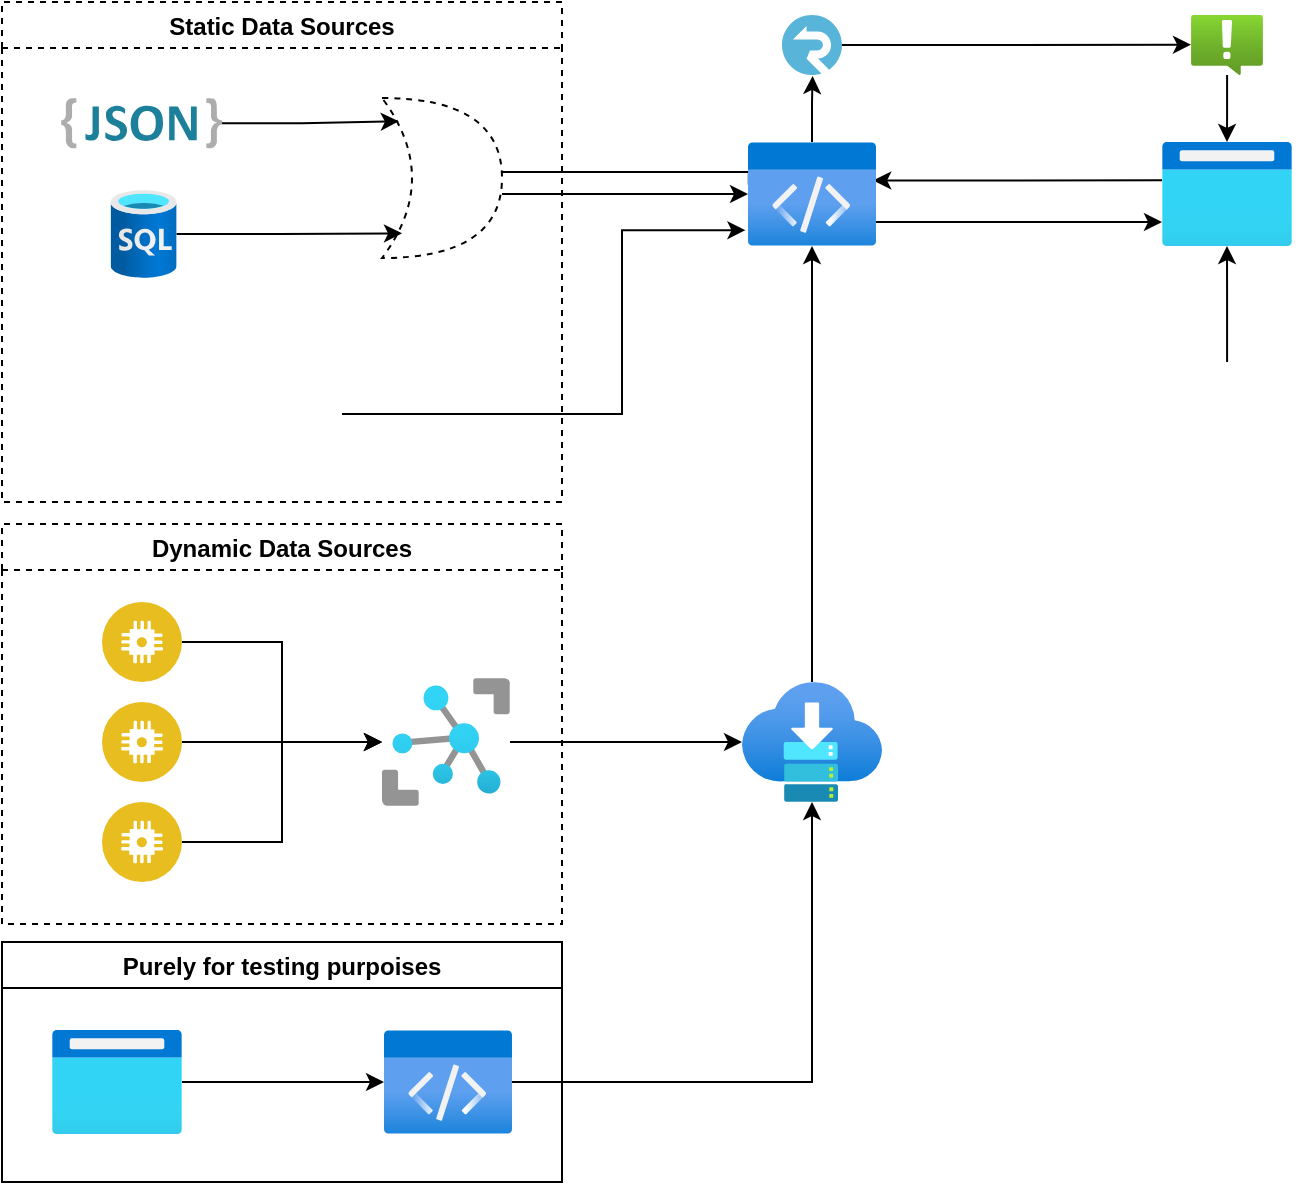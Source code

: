 <mxfile>
    <diagram id="Bc_sV-d-3tgs0W5vVKO6" name="Page-1">
        <mxGraphModel dx="410" dy="679" grid="1" gridSize="10" guides="1" tooltips="1" connect="1" arrows="1" fold="1" page="1" pageScale="1" pageWidth="1169" pageHeight="827" math="0" shadow="0">
            <root>
                <mxCell id="0"/>
                <mxCell id="1" parent="0"/>
                <mxCell id="62" style="edgeStyle=orthogonalEdgeStyle;rounded=0;orthogonalLoop=1;jettySize=auto;html=1;entryX=0.978;entryY=0.485;entryDx=0;entryDy=0;entryPerimeter=0;" parent="1" edge="1">
                    <mxGeometry relative="1" as="geometry">
                        <mxPoint x="620" y="129.167" as="sourcePoint"/>
                        <mxPoint x="475.592" y="129.22" as="targetPoint"/>
                        <Array as="points">
                            <mxPoint x="549" y="130"/>
                        </Array>
                    </mxGeometry>
                </mxCell>
                <mxCell id="2" value="" style="aspect=fixed;html=1;points=[];align=center;image;fontSize=12;image=img/lib/azure2/general/Browser.svg;" parent="1" vertex="1">
                    <mxGeometry x="620" y="110" width="65" height="52" as="geometry"/>
                </mxCell>
                <mxCell id="48" style="edgeStyle=orthogonalEdgeStyle;rounded=0;orthogonalLoop=1;jettySize=auto;html=1;" parent="1" source="4" target="5" edge="1">
                    <mxGeometry relative="1" as="geometry"/>
                </mxCell>
                <mxCell id="4" value="" style="aspect=fixed;html=1;points=[];align=center;image;fontSize=12;image=img/lib/azure2/general/Service_Bus.svg;" parent="1" vertex="1">
                    <mxGeometry x="410" y="380" width="70" height="60" as="geometry"/>
                </mxCell>
                <mxCell id="32" style="edgeStyle=orthogonalEdgeStyle;rounded=0;orthogonalLoop=1;jettySize=auto;html=1;entryX=0.51;entryY=1.016;entryDx=0;entryDy=0;entryPerimeter=0;" parent="1" source="5" target="9" edge="1">
                    <mxGeometry relative="1" as="geometry"/>
                </mxCell>
                <mxCell id="37" style="edgeStyle=orthogonalEdgeStyle;rounded=0;orthogonalLoop=1;jettySize=auto;html=1;" parent="1" source="5" target="2" edge="1">
                    <mxGeometry relative="1" as="geometry">
                        <Array as="points">
                            <mxPoint x="570" y="150"/>
                            <mxPoint x="570" y="150"/>
                        </Array>
                    </mxGeometry>
                </mxCell>
                <mxCell id="57" style="edgeStyle=orthogonalEdgeStyle;rounded=0;orthogonalLoop=1;jettySize=auto;html=1;exitX=0.006;exitY=0.41;exitDx=0;exitDy=0;exitPerimeter=0;" parent="1" source="5" edge="1">
                    <mxGeometry relative="1" as="geometry">
                        <mxPoint x="403" y="125" as="sourcePoint"/>
                        <mxPoint x="270" y="125" as="targetPoint"/>
                        <Array as="points">
                            <mxPoint x="413" y="125"/>
                        </Array>
                    </mxGeometry>
                </mxCell>
                <mxCell id="5" value="" style="aspect=fixed;html=1;points=[];align=center;image;fontSize=12;image=img/lib/azure2/general/Code.svg;" parent="1" vertex="1">
                    <mxGeometry x="413" y="110" width="64" height="52" as="geometry"/>
                </mxCell>
                <mxCell id="34" style="edgeStyle=orthogonalEdgeStyle;rounded=0;orthogonalLoop=1;jettySize=auto;html=1;" parent="1" source="7" target="2" edge="1">
                    <mxGeometry relative="1" as="geometry"/>
                </mxCell>
                <mxCell id="7" value="" style="aspect=fixed;html=1;points=[];align=center;image;fontSize=12;image=img/lib/azure2/management_governance/Alerts.svg;" parent="1" vertex="1">
                    <mxGeometry x="634.55" y="46.5" width="35.89" height="30" as="geometry"/>
                </mxCell>
                <mxCell id="63" style="edgeStyle=orthogonalEdgeStyle;rounded=0;orthogonalLoop=1;jettySize=auto;html=1;entryX=-0.001;entryY=0.494;entryDx=0;entryDy=0;entryPerimeter=0;" parent="1" source="9" target="7" edge="1">
                    <mxGeometry relative="1" as="geometry"/>
                </mxCell>
                <mxCell id="9" value="" style="aspect=fixed;html=1;points=[];align=center;image;fontSize=12;image=img/lib/mscae/SignalR.svg;" parent="1" vertex="1">
                    <mxGeometry x="430" y="46.5" width="30" height="30" as="geometry"/>
                </mxCell>
                <mxCell id="55" style="edgeStyle=orthogonalEdgeStyle;rounded=0;orthogonalLoop=1;jettySize=auto;html=1;" parent="1" source="13" target="2" edge="1">
                    <mxGeometry relative="1" as="geometry"/>
                </mxCell>
                <mxCell id="13" value="" style="shape=image;verticalLabelPosition=bottom;labelBackgroundColor=#ffffff;verticalAlign=top;aspect=fixed;imageAspect=0;image=https://upload.wikimedia.org/wikipedia/commons/thumb/b/bd/Google_Maps_Logo_2020.svg/267px-Google_Maps_Logo_2020.svg.png;" parent="1" vertex="1">
                    <mxGeometry x="613.56" y="220" width="77.88" height="70" as="geometry"/>
                </mxCell>
                <mxCell id="27" value="Purely for testing purpoises" style="swimlane;fillColor=none;" parent="1" vertex="1">
                    <mxGeometry x="40" y="510" width="280" height="120" as="geometry"/>
                </mxCell>
                <mxCell id="45" style="edgeStyle=orthogonalEdgeStyle;rounded=0;orthogonalLoop=1;jettySize=auto;html=1;" parent="27" source="26" target="25" edge="1">
                    <mxGeometry relative="1" as="geometry"/>
                </mxCell>
                <mxCell id="26" value="" style="aspect=fixed;html=1;points=[];align=center;image;fontSize=12;image=img/lib/azure2/general/Browser.svg;" parent="27" vertex="1">
                    <mxGeometry x="25" y="44" width="65" height="52" as="geometry"/>
                </mxCell>
                <mxCell id="25" value="" style="aspect=fixed;html=1;points=[];align=center;image;fontSize=12;image=img/lib/azure2/general/Code.svg;" parent="27" vertex="1">
                    <mxGeometry x="191" y="44" width="64" height="52" as="geometry"/>
                </mxCell>
                <mxCell id="28" value="Static Data Sources" style="swimlane;dashed=1;fillColor=none;" parent="1" vertex="1">
                    <mxGeometry x="40" y="40" width="280" height="250" as="geometry">
                        <mxRectangle x="70" y="190" width="130" height="23" as="alternateBounds"/>
                    </mxGeometry>
                </mxCell>
                <mxCell id="14" value="" style="shape=image;verticalLabelPosition=bottom;labelBackgroundColor=#ffffff;verticalAlign=top;aspect=fixed;imageAspect=0;image=https://openweathermap.org/themes/openweathermap/assets/img/logo_white_cropped.png;" parent="28" vertex="1">
                    <mxGeometry x="76.3" y="186" width="93.7" height="40" as="geometry"/>
                </mxCell>
                <mxCell id="29" value="" style="dashed=0;outlineConnect=0;html=1;align=center;labelPosition=center;verticalLabelPosition=bottom;verticalAlign=top;shape=mxgraph.weblogos.json_2" parent="28" vertex="1">
                    <mxGeometry x="29.6" y="48.0" width="80.4" height="25.2" as="geometry"/>
                </mxCell>
                <mxCell id="10" value="" style="aspect=fixed;html=1;points=[];align=center;image;fontSize=12;image=img/lib/azure2/databases/SQL_Database.svg;" parent="28" vertex="1">
                    <mxGeometry x="54.3" y="94" width="33" height="44" as="geometry"/>
                </mxCell>
                <mxCell id="50" value="" style="shape=xor;whiteSpace=wrap;html=1;dashed=1;" parent="28" vertex="1">
                    <mxGeometry x="190" y="48" width="60" height="80" as="geometry"/>
                </mxCell>
                <mxCell id="51" style="edgeStyle=orthogonalEdgeStyle;rounded=0;orthogonalLoop=1;jettySize=auto;html=1;entryX=0.14;entryY=0.146;entryDx=0;entryDy=0;entryPerimeter=0;" parent="28" source="29" target="50" edge="1">
                    <mxGeometry relative="1" as="geometry"/>
                </mxCell>
                <mxCell id="52" style="edgeStyle=orthogonalEdgeStyle;rounded=0;orthogonalLoop=1;jettySize=auto;html=1;entryX=0.167;entryY=0.846;entryDx=0;entryDy=0;entryPerimeter=0;" parent="28" source="10" target="50" edge="1">
                    <mxGeometry relative="1" as="geometry">
                        <mxPoint x="175.08" y="115.64" as="targetPoint"/>
                    </mxGeometry>
                </mxCell>
                <mxCell id="47" style="edgeStyle=orthogonalEdgeStyle;rounded=0;orthogonalLoop=1;jettySize=auto;html=1;" parent="1" source="19" target="4" edge="1">
                    <mxGeometry relative="1" as="geometry"/>
                </mxCell>
                <mxCell id="46" style="edgeStyle=orthogonalEdgeStyle;rounded=0;orthogonalLoop=1;jettySize=auto;html=1;" parent="1" source="25" target="4" edge="1">
                    <mxGeometry relative="1" as="geometry"/>
                </mxCell>
                <mxCell id="54" style="edgeStyle=orthogonalEdgeStyle;rounded=0;orthogonalLoop=1;jettySize=auto;html=1;entryX=-0.02;entryY=0.848;entryDx=0;entryDy=0;entryPerimeter=0;" parent="1" source="14" target="5" edge="1">
                    <mxGeometry relative="1" as="geometry">
                        <mxPoint x="390" y="180" as="targetPoint"/>
                        <Array as="points">
                            <mxPoint x="350" y="246"/>
                            <mxPoint x="350" y="154"/>
                        </Array>
                    </mxGeometry>
                </mxCell>
                <mxCell id="56" style="edgeStyle=orthogonalEdgeStyle;rounded=0;orthogonalLoop=1;jettySize=auto;html=1;" parent="1" source="50" target="5" edge="1">
                    <mxGeometry relative="1" as="geometry">
                        <Array as="points">
                            <mxPoint x="360" y="136"/>
                            <mxPoint x="360" y="136"/>
                        </Array>
                    </mxGeometry>
                </mxCell>
                <mxCell id="58" value="Dynamic Data Sources" style="swimlane;dashed=1;fillColor=none;" parent="1" vertex="1">
                    <mxGeometry x="40" y="301" width="280" height="200" as="geometry"/>
                </mxCell>
                <mxCell id="40" value="" style="aspect=fixed;perimeter=ellipsePerimeter;html=1;align=center;shadow=0;dashed=0;fontColor=#4277BB;labelBackgroundColor=#ffffff;fontSize=12;spacingTop=3;image;image=img/lib/ibm/applications/iot_application.svg;" parent="58" vertex="1">
                    <mxGeometry x="50" y="39" width="40" height="40" as="geometry"/>
                </mxCell>
                <mxCell id="41" value="" style="aspect=fixed;perimeter=ellipsePerimeter;html=1;align=center;shadow=0;dashed=0;fontColor=#4277BB;labelBackgroundColor=#ffffff;fontSize=12;spacingTop=3;image;image=img/lib/ibm/applications/iot_application.svg;" parent="58" vertex="1">
                    <mxGeometry x="50" y="89" width="40" height="40" as="geometry"/>
                </mxCell>
                <mxCell id="21" value="" style="aspect=fixed;perimeter=ellipsePerimeter;html=1;align=center;shadow=0;dashed=0;fontColor=#4277BB;labelBackgroundColor=#ffffff;fontSize=12;spacingTop=3;image;image=img/lib/ibm/applications/iot_application.svg;" parent="58" vertex="1">
                    <mxGeometry x="50" y="139" width="40" height="40" as="geometry"/>
                </mxCell>
                <mxCell id="19" value="" style="aspect=fixed;html=1;points=[];align=center;image;fontSize=12;image=img/lib/azure2/iot/IoT_Hub.svg;" parent="58" vertex="1">
                    <mxGeometry x="190" y="77" width="64" height="64" as="geometry"/>
                </mxCell>
                <mxCell id="43" style="edgeStyle=orthogonalEdgeStyle;rounded=0;orthogonalLoop=1;jettySize=auto;html=1;" parent="58" source="41" target="19" edge="1">
                    <mxGeometry relative="1" as="geometry"/>
                </mxCell>
                <mxCell id="44" style="edgeStyle=orthogonalEdgeStyle;rounded=0;orthogonalLoop=1;jettySize=auto;html=1;" parent="58" source="40" target="19" edge="1">
                    <mxGeometry relative="1" as="geometry"/>
                </mxCell>
                <mxCell id="42" style="edgeStyle=orthogonalEdgeStyle;rounded=0;orthogonalLoop=1;jettySize=auto;html=1;" parent="58" source="21" target="19" edge="1">
                    <mxGeometry relative="1" as="geometry"/>
                </mxCell>
            </root>
        </mxGraphModel>
    </diagram>
</mxfile>